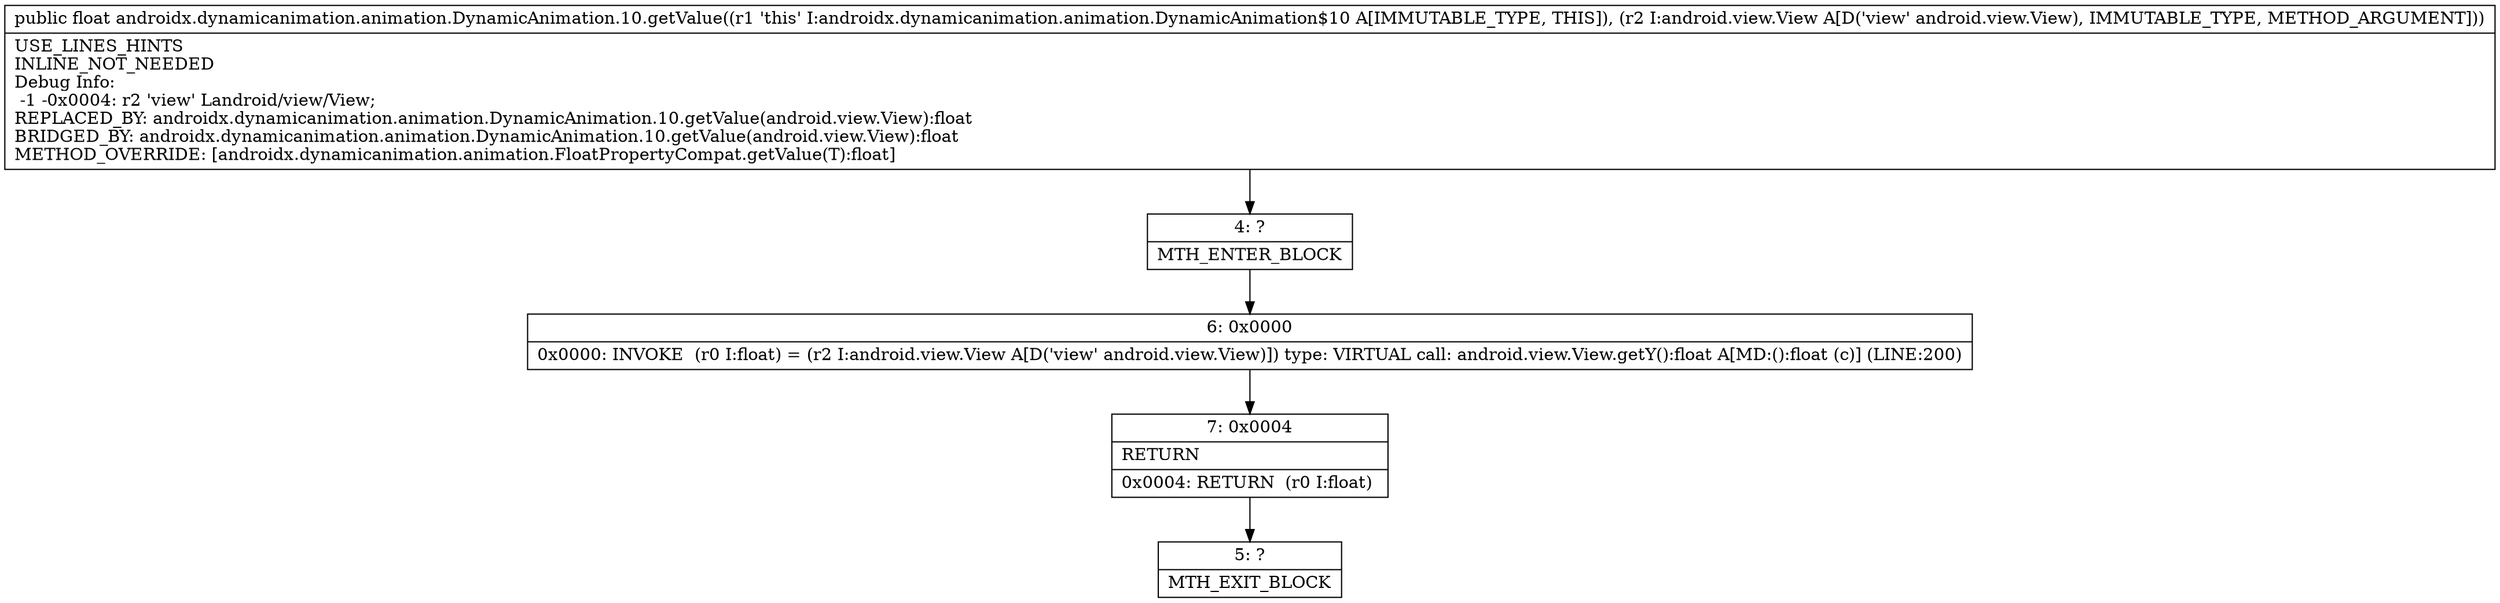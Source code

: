 digraph "CFG forandroidx.dynamicanimation.animation.DynamicAnimation.10.getValue(Landroid\/view\/View;)F" {
Node_4 [shape=record,label="{4\:\ ?|MTH_ENTER_BLOCK\l}"];
Node_6 [shape=record,label="{6\:\ 0x0000|0x0000: INVOKE  (r0 I:float) = (r2 I:android.view.View A[D('view' android.view.View)]) type: VIRTUAL call: android.view.View.getY():float A[MD:():float (c)] (LINE:200)\l}"];
Node_7 [shape=record,label="{7\:\ 0x0004|RETURN\l|0x0004: RETURN  (r0 I:float) \l}"];
Node_5 [shape=record,label="{5\:\ ?|MTH_EXIT_BLOCK\l}"];
MethodNode[shape=record,label="{public float androidx.dynamicanimation.animation.DynamicAnimation.10.getValue((r1 'this' I:androidx.dynamicanimation.animation.DynamicAnimation$10 A[IMMUTABLE_TYPE, THIS]), (r2 I:android.view.View A[D('view' android.view.View), IMMUTABLE_TYPE, METHOD_ARGUMENT]))  | USE_LINES_HINTS\lINLINE_NOT_NEEDED\lDebug Info:\l  \-1 \-0x0004: r2 'view' Landroid\/view\/View;\lREPLACED_BY: androidx.dynamicanimation.animation.DynamicAnimation.10.getValue(android.view.View):float\lBRIDGED_BY: androidx.dynamicanimation.animation.DynamicAnimation.10.getValue(android.view.View):float\lMETHOD_OVERRIDE: [androidx.dynamicanimation.animation.FloatPropertyCompat.getValue(T):float]\l}"];
MethodNode -> Node_4;Node_4 -> Node_6;
Node_6 -> Node_7;
Node_7 -> Node_5;
}

